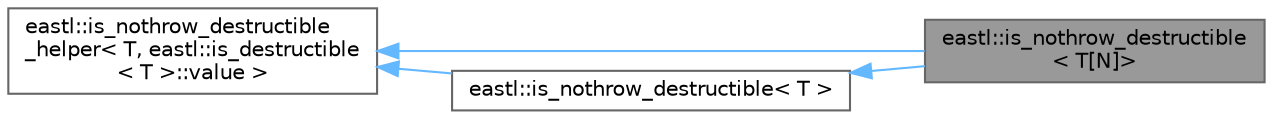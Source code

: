 digraph "eastl::is_nothrow_destructible&lt; T[N]&gt;"
{
 // LATEX_PDF_SIZE
  bgcolor="transparent";
  edge [fontname=Helvetica,fontsize=10,labelfontname=Helvetica,labelfontsize=10];
  node [fontname=Helvetica,fontsize=10,shape=box,height=0.2,width=0.4];
  rankdir="LR";
  Node1 [id="Node000001",label="eastl::is_nothrow_destructible\l\< T[N]\>",height=0.2,width=0.4,color="gray40", fillcolor="grey60", style="filled", fontcolor="black",tooltip=" "];
  Node2 -> Node1 [id="edge1_Node000001_Node000002",dir="back",color="steelblue1",style="solid",tooltip=" "];
  Node2 [id="Node000002",label="eastl::is_nothrow_destructible\l_helper\< T, eastl::is_destructible\l\< T \>::value \>",height=0.2,width=0.4,color="gray40", fillcolor="white", style="filled",URL="$structeastl_1_1is__nothrow__destructible__helper.html",tooltip=" "];
  Node3 -> Node1 [id="edge2_Node000001_Node000003",dir="back",color="steelblue1",style="solid",tooltip=" "];
  Node3 [id="Node000003",label="eastl::is_nothrow_destructible\< T \>",height=0.2,width=0.4,color="gray40", fillcolor="white", style="filled",URL="$structeastl_1_1is__nothrow__destructible.html",tooltip=" "];
  Node2 -> Node3 [id="edge3_Node000003_Node000002",dir="back",color="steelblue1",style="solid",tooltip=" "];
}
